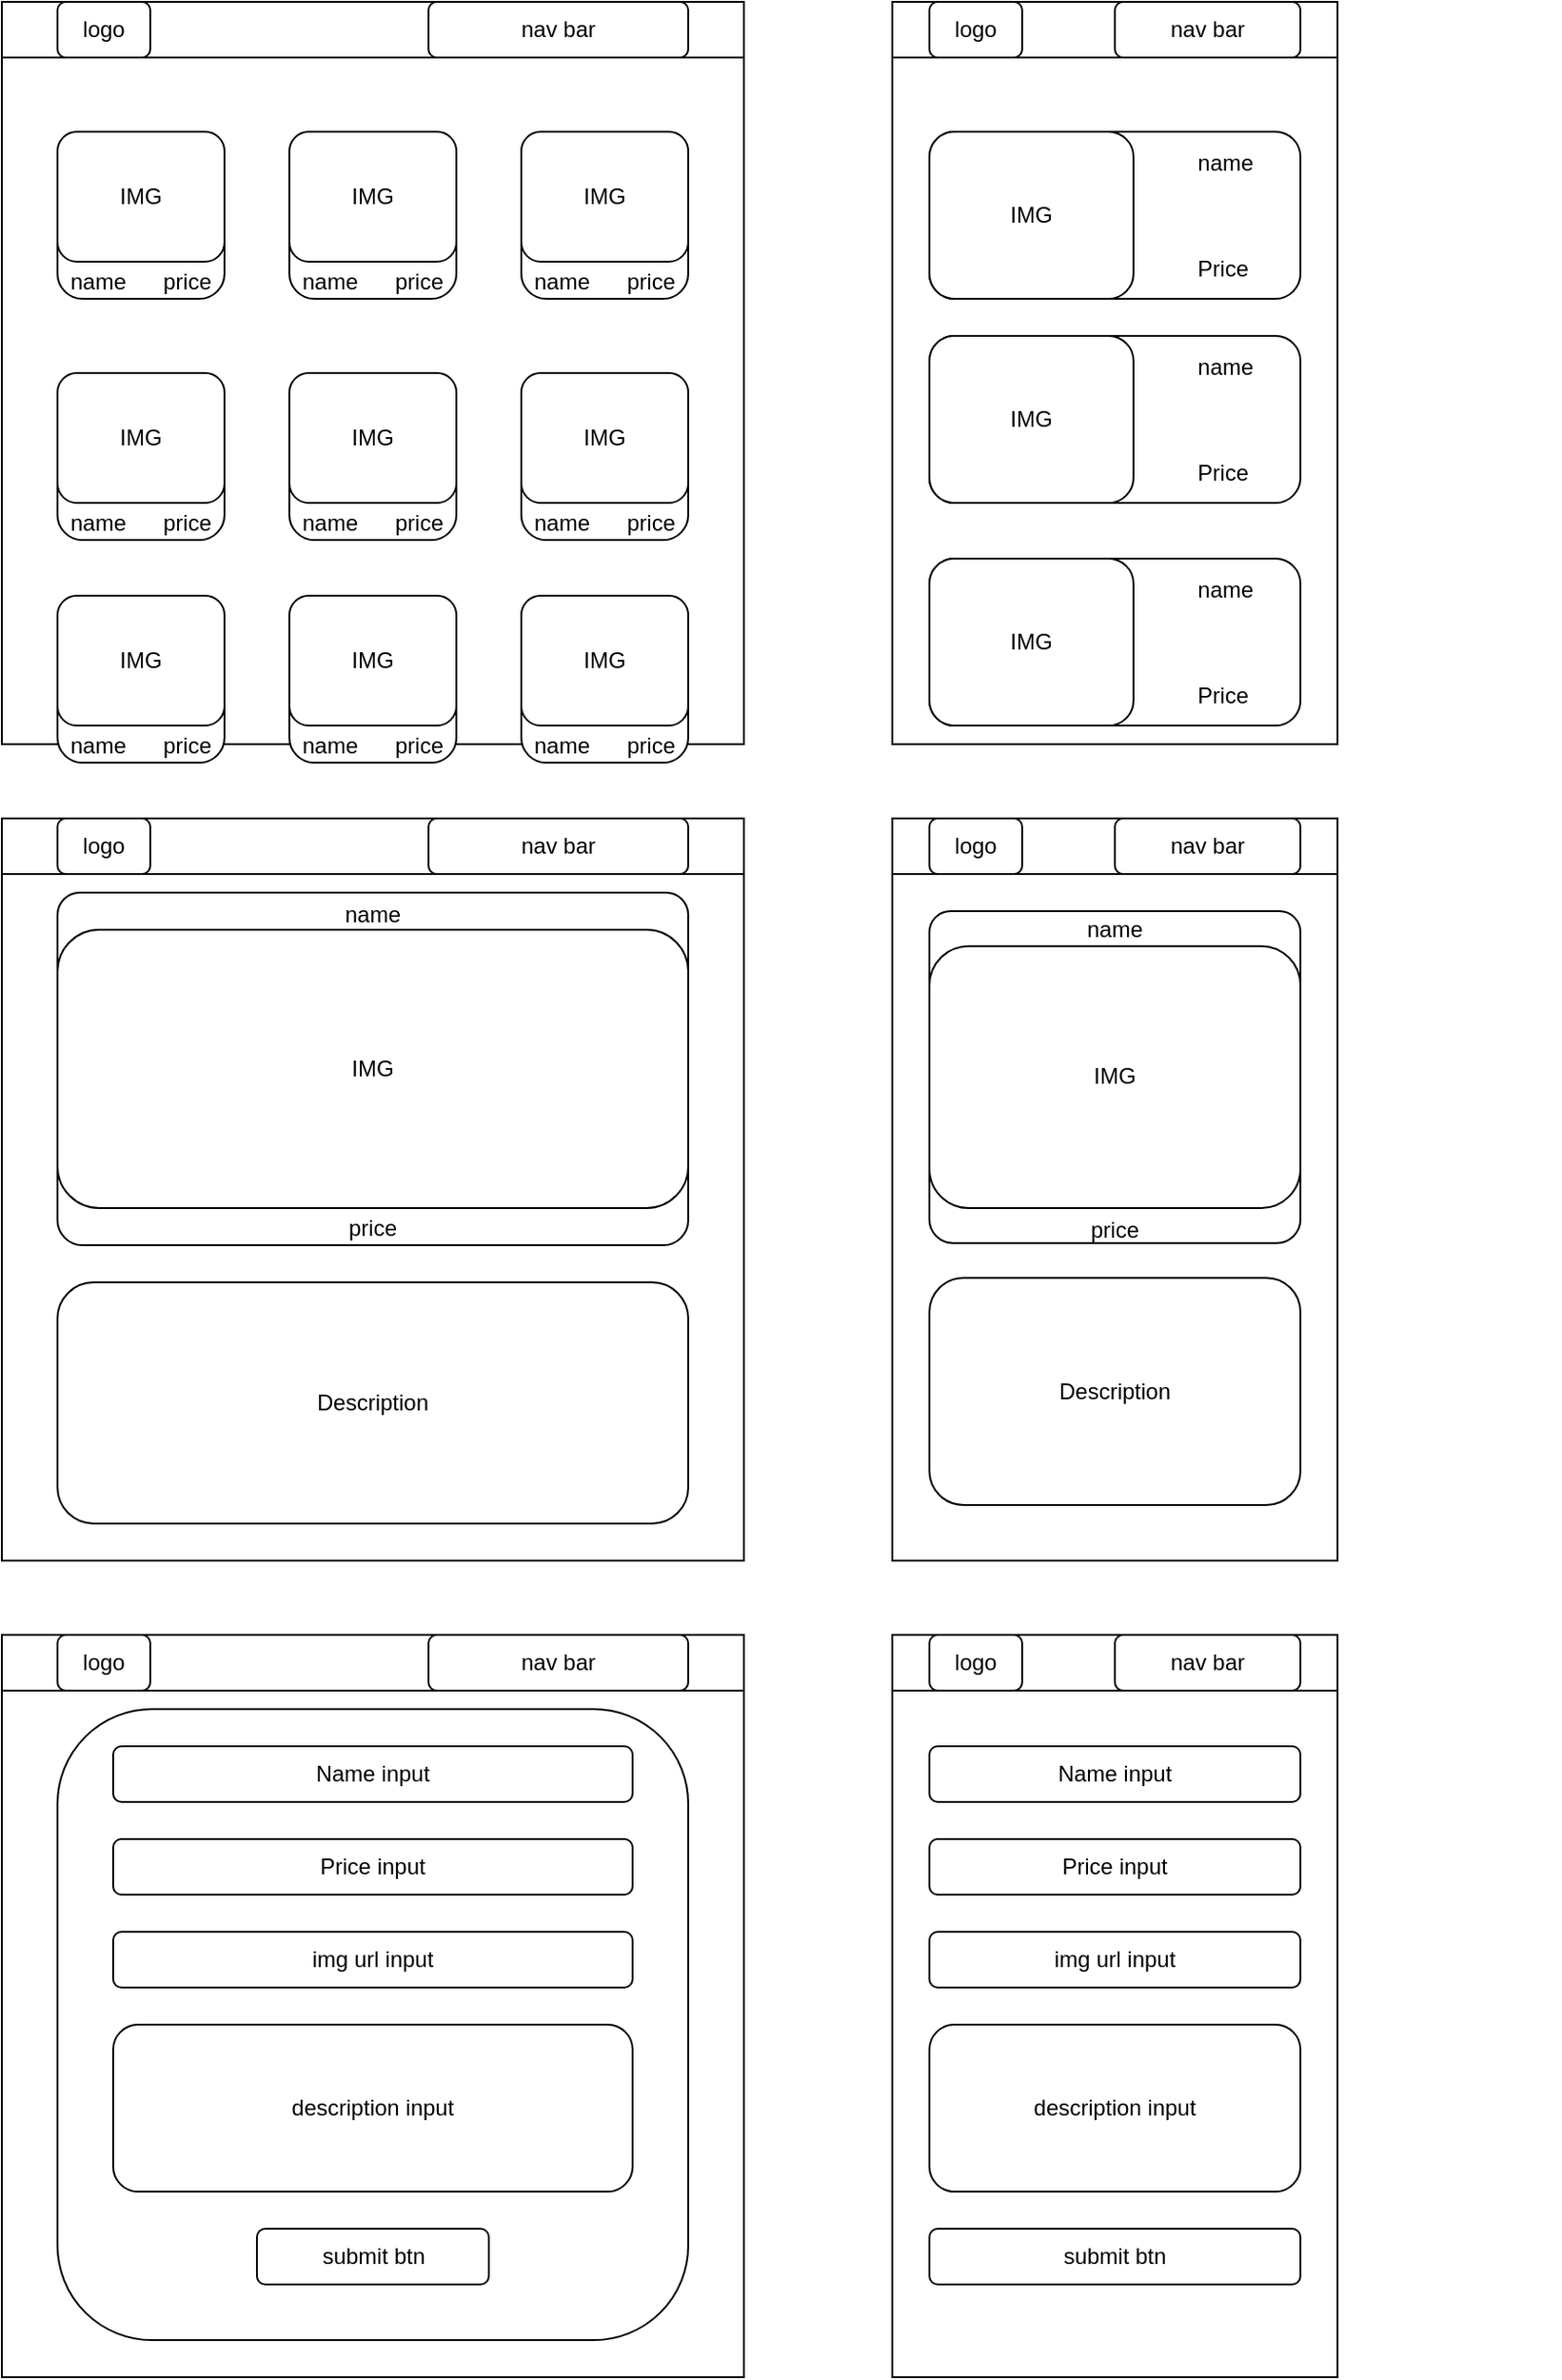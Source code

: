 <mxfile version="21.6.8" type="device">
  <diagram name="Page-1" id="CyPVnvPRY1ce255v69Bb">
    <mxGraphModel dx="1024" dy="650" grid="1" gridSize="10" guides="1" tooltips="1" connect="1" arrows="1" fold="1" page="1" pageScale="1" pageWidth="850" pageHeight="1100" math="0" shadow="0">
      <root>
        <mxCell id="0" />
        <mxCell id="1" parent="0" />
        <mxCell id="0trJhuwfx5v3oOROFD5g-60" value="" style="group" vertex="1" connectable="0" parent="1">
          <mxGeometry x="520" y="40" width="240" height="400" as="geometry" />
        </mxCell>
        <mxCell id="0trJhuwfx5v3oOROFD5g-4" value="" style="rounded=0;whiteSpace=wrap;html=1;" vertex="1" parent="0trJhuwfx5v3oOROFD5g-60">
          <mxGeometry width="240" height="400" as="geometry" />
        </mxCell>
        <mxCell id="0trJhuwfx5v3oOROFD5g-9" value="" style="rounded=0;whiteSpace=wrap;html=1;" vertex="1" parent="0trJhuwfx5v3oOROFD5g-60">
          <mxGeometry width="240" height="30" as="geometry" />
        </mxCell>
        <mxCell id="0trJhuwfx5v3oOROFD5g-56" value="logo" style="rounded=1;whiteSpace=wrap;html=1;" vertex="1" parent="0trJhuwfx5v3oOROFD5g-60">
          <mxGeometry x="20" width="50" height="30" as="geometry" />
        </mxCell>
        <mxCell id="0trJhuwfx5v3oOROFD5g-57" value="nav bar" style="rounded=1;whiteSpace=wrap;html=1;" vertex="1" parent="0trJhuwfx5v3oOROFD5g-60">
          <mxGeometry x="120" width="100" height="30" as="geometry" />
        </mxCell>
        <mxCell id="0trJhuwfx5v3oOROFD5g-59" value="" style="group" vertex="1" connectable="0" parent="1">
          <mxGeometry x="40" y="40" width="400" height="400" as="geometry" />
        </mxCell>
        <mxCell id="0trJhuwfx5v3oOROFD5g-2" value="" style="whiteSpace=wrap;html=1;aspect=fixed;" vertex="1" parent="0trJhuwfx5v3oOROFD5g-59">
          <mxGeometry width="400" height="400" as="geometry" />
        </mxCell>
        <mxCell id="0trJhuwfx5v3oOROFD5g-6" value="" style="rounded=0;whiteSpace=wrap;html=1;" vertex="1" parent="0trJhuwfx5v3oOROFD5g-59">
          <mxGeometry width="400" height="30" as="geometry" />
        </mxCell>
        <mxCell id="0trJhuwfx5v3oOROFD5g-54" value="logo" style="rounded=1;whiteSpace=wrap;html=1;" vertex="1" parent="0trJhuwfx5v3oOROFD5g-59">
          <mxGeometry x="30" width="50" height="30" as="geometry" />
        </mxCell>
        <mxCell id="0trJhuwfx5v3oOROFD5g-55" value="nav bar" style="rounded=1;whiteSpace=wrap;html=1;" vertex="1" parent="0trJhuwfx5v3oOROFD5g-59">
          <mxGeometry x="230" width="140" height="30" as="geometry" />
        </mxCell>
        <mxCell id="0trJhuwfx5v3oOROFD5g-21" value="" style="group" vertex="1" connectable="0" parent="1">
          <mxGeometry x="70" y="110" width="90" height="90" as="geometry" />
        </mxCell>
        <mxCell id="0trJhuwfx5v3oOROFD5g-10" value="&lt;br&gt;&lt;br&gt;&lt;br&gt;&lt;br&gt;&lt;br&gt;name&amp;nbsp; &amp;nbsp; &amp;nbsp; price" style="rounded=1;whiteSpace=wrap;html=1;" vertex="1" parent="0trJhuwfx5v3oOROFD5g-21">
          <mxGeometry width="90" height="90" as="geometry" />
        </mxCell>
        <mxCell id="0trJhuwfx5v3oOROFD5g-20" value="IMG" style="rounded=1;whiteSpace=wrap;html=1;" vertex="1" parent="0trJhuwfx5v3oOROFD5g-21">
          <mxGeometry width="90" height="70" as="geometry" />
        </mxCell>
        <mxCell id="0trJhuwfx5v3oOROFD5g-22" value="" style="group" vertex="1" connectable="0" parent="1">
          <mxGeometry x="195" y="110" width="90" height="90" as="geometry" />
        </mxCell>
        <mxCell id="0trJhuwfx5v3oOROFD5g-23" value="&lt;br&gt;&lt;br&gt;&lt;br&gt;&lt;br&gt;&lt;br&gt;name&amp;nbsp; &amp;nbsp; &amp;nbsp; price" style="rounded=1;whiteSpace=wrap;html=1;" vertex="1" parent="0trJhuwfx5v3oOROFD5g-22">
          <mxGeometry width="90" height="90" as="geometry" />
        </mxCell>
        <mxCell id="0trJhuwfx5v3oOROFD5g-24" value="IMG" style="rounded=1;whiteSpace=wrap;html=1;" vertex="1" parent="0trJhuwfx5v3oOROFD5g-22">
          <mxGeometry width="90" height="70" as="geometry" />
        </mxCell>
        <mxCell id="0trJhuwfx5v3oOROFD5g-25" value="" style="group" vertex="1" connectable="0" parent="1">
          <mxGeometry x="320" y="110" width="90" height="90" as="geometry" />
        </mxCell>
        <mxCell id="0trJhuwfx5v3oOROFD5g-26" value="&lt;br&gt;&lt;br&gt;&lt;br&gt;&lt;br&gt;&lt;br&gt;name&amp;nbsp; &amp;nbsp; &amp;nbsp; price" style="rounded=1;whiteSpace=wrap;html=1;" vertex="1" parent="0trJhuwfx5v3oOROFD5g-25">
          <mxGeometry width="90" height="90" as="geometry" />
        </mxCell>
        <mxCell id="0trJhuwfx5v3oOROFD5g-27" value="IMG" style="rounded=1;whiteSpace=wrap;html=1;" vertex="1" parent="0trJhuwfx5v3oOROFD5g-25">
          <mxGeometry width="90" height="70" as="geometry" />
        </mxCell>
        <mxCell id="0trJhuwfx5v3oOROFD5g-28" value="" style="group" vertex="1" connectable="0" parent="1">
          <mxGeometry x="70" y="240" width="90" height="90" as="geometry" />
        </mxCell>
        <mxCell id="0trJhuwfx5v3oOROFD5g-29" value="&lt;br&gt;&lt;br&gt;&lt;br&gt;&lt;br&gt;&lt;br&gt;name&amp;nbsp; &amp;nbsp; &amp;nbsp; price" style="rounded=1;whiteSpace=wrap;html=1;" vertex="1" parent="0trJhuwfx5v3oOROFD5g-28">
          <mxGeometry width="90" height="90" as="geometry" />
        </mxCell>
        <mxCell id="0trJhuwfx5v3oOROFD5g-30" value="IMG" style="rounded=1;whiteSpace=wrap;html=1;" vertex="1" parent="0trJhuwfx5v3oOROFD5g-28">
          <mxGeometry width="90" height="70" as="geometry" />
        </mxCell>
        <mxCell id="0trJhuwfx5v3oOROFD5g-31" value="" style="group" vertex="1" connectable="0" parent="1">
          <mxGeometry x="195" y="240" width="90" height="90" as="geometry" />
        </mxCell>
        <mxCell id="0trJhuwfx5v3oOROFD5g-32" value="&lt;br&gt;&lt;br&gt;&lt;br&gt;&lt;br&gt;&lt;br&gt;name&amp;nbsp; &amp;nbsp; &amp;nbsp; price" style="rounded=1;whiteSpace=wrap;html=1;" vertex="1" parent="0trJhuwfx5v3oOROFD5g-31">
          <mxGeometry width="90" height="90" as="geometry" />
        </mxCell>
        <mxCell id="0trJhuwfx5v3oOROFD5g-33" value="IMG" style="rounded=1;whiteSpace=wrap;html=1;" vertex="1" parent="0trJhuwfx5v3oOROFD5g-31">
          <mxGeometry width="90" height="70" as="geometry" />
        </mxCell>
        <mxCell id="0trJhuwfx5v3oOROFD5g-34" value="" style="group" vertex="1" connectable="0" parent="1">
          <mxGeometry x="320" y="240" width="90" height="90" as="geometry" />
        </mxCell>
        <mxCell id="0trJhuwfx5v3oOROFD5g-35" value="&lt;br&gt;&lt;br&gt;&lt;br&gt;&lt;br&gt;&lt;br&gt;name&amp;nbsp; &amp;nbsp; &amp;nbsp; price" style="rounded=1;whiteSpace=wrap;html=1;" vertex="1" parent="0trJhuwfx5v3oOROFD5g-34">
          <mxGeometry width="90" height="90" as="geometry" />
        </mxCell>
        <mxCell id="0trJhuwfx5v3oOROFD5g-36" value="IMG" style="rounded=1;whiteSpace=wrap;html=1;" vertex="1" parent="0trJhuwfx5v3oOROFD5g-34">
          <mxGeometry width="90" height="70" as="geometry" />
        </mxCell>
        <mxCell id="0trJhuwfx5v3oOROFD5g-40" value="" style="group" vertex="1" connectable="0" parent="1">
          <mxGeometry x="195" y="360" width="90" height="90" as="geometry" />
        </mxCell>
        <mxCell id="0trJhuwfx5v3oOROFD5g-41" value="&lt;br&gt;&lt;br&gt;&lt;br&gt;&lt;br&gt;&lt;br&gt;name&amp;nbsp; &amp;nbsp; &amp;nbsp; price" style="rounded=1;whiteSpace=wrap;html=1;" vertex="1" parent="0trJhuwfx5v3oOROFD5g-40">
          <mxGeometry width="90" height="90" as="geometry" />
        </mxCell>
        <mxCell id="0trJhuwfx5v3oOROFD5g-42" value="IMG" style="rounded=1;whiteSpace=wrap;html=1;" vertex="1" parent="0trJhuwfx5v3oOROFD5g-40">
          <mxGeometry width="90" height="70" as="geometry" />
        </mxCell>
        <mxCell id="0trJhuwfx5v3oOROFD5g-43" value="" style="group" vertex="1" connectable="0" parent="1">
          <mxGeometry x="320" y="360" width="90" height="90" as="geometry" />
        </mxCell>
        <mxCell id="0trJhuwfx5v3oOROFD5g-44" value="&lt;br&gt;&lt;br&gt;&lt;br&gt;&lt;br&gt;&lt;br&gt;name&amp;nbsp; &amp;nbsp; &amp;nbsp; price" style="rounded=1;whiteSpace=wrap;html=1;" vertex="1" parent="0trJhuwfx5v3oOROFD5g-43">
          <mxGeometry width="90" height="90" as="geometry" />
        </mxCell>
        <mxCell id="0trJhuwfx5v3oOROFD5g-45" value="IMG" style="rounded=1;whiteSpace=wrap;html=1;" vertex="1" parent="0trJhuwfx5v3oOROFD5g-43">
          <mxGeometry width="90" height="70" as="geometry" />
        </mxCell>
        <mxCell id="0trJhuwfx5v3oOROFD5g-37" value="" style="group" vertex="1" connectable="0" parent="1">
          <mxGeometry x="70" y="360" width="90" height="90" as="geometry" />
        </mxCell>
        <mxCell id="0trJhuwfx5v3oOROFD5g-38" value="&lt;br&gt;&lt;br&gt;&lt;br&gt;&lt;br&gt;&lt;br&gt;name&amp;nbsp; &amp;nbsp; &amp;nbsp; price" style="rounded=1;whiteSpace=wrap;html=1;" vertex="1" parent="0trJhuwfx5v3oOROFD5g-37">
          <mxGeometry width="90" height="90" as="geometry" />
        </mxCell>
        <mxCell id="0trJhuwfx5v3oOROFD5g-39" value="IMG" style="rounded=1;whiteSpace=wrap;html=1;" vertex="1" parent="0trJhuwfx5v3oOROFD5g-37">
          <mxGeometry width="90" height="70" as="geometry" />
        </mxCell>
        <mxCell id="0trJhuwfx5v3oOROFD5g-47" value="" style="group" vertex="1" connectable="0" parent="1">
          <mxGeometry x="540" y="110" width="200" height="90" as="geometry" />
        </mxCell>
        <mxCell id="0trJhuwfx5v3oOROFD5g-19" value="name&lt;span style=&quot;white-space: pre;&quot;&gt;&#x9;&lt;/span&gt;&lt;br&gt;&lt;br&gt;&lt;br&gt;&lt;br&gt;Price&lt;span style=&quot;white-space: pre;&quot;&gt;&#x9;&lt;/span&gt;" style="rounded=1;whiteSpace=wrap;html=1;align=right;" vertex="1" parent="0trJhuwfx5v3oOROFD5g-47">
          <mxGeometry width="200" height="90" as="geometry" />
        </mxCell>
        <mxCell id="0trJhuwfx5v3oOROFD5g-46" value="IMG" style="rounded=1;whiteSpace=wrap;html=1;" vertex="1" parent="0trJhuwfx5v3oOROFD5g-47">
          <mxGeometry width="110" height="90" as="geometry" />
        </mxCell>
        <mxCell id="0trJhuwfx5v3oOROFD5g-48" value="" style="group" vertex="1" connectable="0" parent="1">
          <mxGeometry x="540" y="220" width="200" height="90" as="geometry" />
        </mxCell>
        <mxCell id="0trJhuwfx5v3oOROFD5g-49" value="name&lt;span style=&quot;white-space: pre;&quot;&gt;&#x9;&lt;/span&gt;&lt;br&gt;&lt;br&gt;&lt;br&gt;&lt;br&gt;Price&lt;span style=&quot;white-space: pre;&quot;&gt;&#x9;&lt;/span&gt;" style="rounded=1;whiteSpace=wrap;html=1;align=right;" vertex="1" parent="0trJhuwfx5v3oOROFD5g-48">
          <mxGeometry width="200" height="90" as="geometry" />
        </mxCell>
        <mxCell id="0trJhuwfx5v3oOROFD5g-50" value="IMG" style="rounded=1;whiteSpace=wrap;html=1;" vertex="1" parent="0trJhuwfx5v3oOROFD5g-48">
          <mxGeometry width="110" height="90" as="geometry" />
        </mxCell>
        <mxCell id="0trJhuwfx5v3oOROFD5g-51" value="" style="group" vertex="1" connectable="0" parent="1">
          <mxGeometry x="540" y="340" width="200" height="90" as="geometry" />
        </mxCell>
        <mxCell id="0trJhuwfx5v3oOROFD5g-52" value="name&lt;span style=&quot;white-space: pre;&quot;&gt;&#x9;&lt;/span&gt;&lt;br&gt;&lt;br&gt;&lt;br&gt;&lt;br&gt;Price&lt;span style=&quot;white-space: pre;&quot;&gt;&#x9;&lt;/span&gt;" style="rounded=1;whiteSpace=wrap;html=1;align=right;" vertex="1" parent="0trJhuwfx5v3oOROFD5g-51">
          <mxGeometry width="200" height="90" as="geometry" />
        </mxCell>
        <mxCell id="0trJhuwfx5v3oOROFD5g-53" value="IMG" style="rounded=1;whiteSpace=wrap;html=1;" vertex="1" parent="0trJhuwfx5v3oOROFD5g-51">
          <mxGeometry width="110" height="90" as="geometry" />
        </mxCell>
        <mxCell id="0trJhuwfx5v3oOROFD5g-61" value="" style="group" vertex="1" connectable="0" parent="1">
          <mxGeometry x="40" y="480" width="400" height="400" as="geometry" />
        </mxCell>
        <mxCell id="0trJhuwfx5v3oOROFD5g-62" value="" style="whiteSpace=wrap;html=1;aspect=fixed;" vertex="1" parent="0trJhuwfx5v3oOROFD5g-61">
          <mxGeometry width="400" height="400" as="geometry" />
        </mxCell>
        <mxCell id="0trJhuwfx5v3oOROFD5g-63" value="" style="rounded=0;whiteSpace=wrap;html=1;" vertex="1" parent="0trJhuwfx5v3oOROFD5g-61">
          <mxGeometry width="400" height="30" as="geometry" />
        </mxCell>
        <mxCell id="0trJhuwfx5v3oOROFD5g-64" value="logo" style="rounded=1;whiteSpace=wrap;html=1;" vertex="1" parent="0trJhuwfx5v3oOROFD5g-61">
          <mxGeometry x="30" width="50" height="30" as="geometry" />
        </mxCell>
        <mxCell id="0trJhuwfx5v3oOROFD5g-65" value="nav bar" style="rounded=1;whiteSpace=wrap;html=1;" vertex="1" parent="0trJhuwfx5v3oOROFD5g-61">
          <mxGeometry x="230" width="140" height="30" as="geometry" />
        </mxCell>
        <mxCell id="0trJhuwfx5v3oOROFD5g-86" value="" style="group" vertex="1" connectable="0" parent="0trJhuwfx5v3oOROFD5g-61">
          <mxGeometry x="30" y="40" width="340" height="340" as="geometry" />
        </mxCell>
        <mxCell id="0trJhuwfx5v3oOROFD5g-84" value="&lt;br&gt;&lt;br&gt;&lt;br&gt;&lt;br&gt;&lt;br&gt;price" style="rounded=1;whiteSpace=wrap;html=1;" vertex="1" parent="0trJhuwfx5v3oOROFD5g-86">
          <mxGeometry y="100" width="340" height="90" as="geometry" />
        </mxCell>
        <mxCell id="0trJhuwfx5v3oOROFD5g-73" value="name&lt;br&gt;&lt;br&gt;&lt;br&gt;&lt;br&gt;&lt;br&gt;" style="rounded=1;whiteSpace=wrap;html=1;" vertex="1" parent="0trJhuwfx5v3oOROFD5g-86">
          <mxGeometry width="340" height="80" as="geometry" />
        </mxCell>
        <mxCell id="0trJhuwfx5v3oOROFD5g-71" value="IMG" style="rounded=1;whiteSpace=wrap;html=1;" vertex="1" parent="0trJhuwfx5v3oOROFD5g-86">
          <mxGeometry y="20" width="340" height="150" as="geometry" />
        </mxCell>
        <mxCell id="0trJhuwfx5v3oOROFD5g-85" value="Description" style="rounded=1;whiteSpace=wrap;html=1;" vertex="1" parent="0trJhuwfx5v3oOROFD5g-86">
          <mxGeometry y="210" width="340" height="130" as="geometry" />
        </mxCell>
        <mxCell id="0trJhuwfx5v3oOROFD5g-66" value="" style="group" vertex="1" connectable="0" parent="1">
          <mxGeometry x="520" y="480" width="360" height="400" as="geometry" />
        </mxCell>
        <mxCell id="0trJhuwfx5v3oOROFD5g-67" value="" style="rounded=0;whiteSpace=wrap;html=1;" vertex="1" parent="0trJhuwfx5v3oOROFD5g-66">
          <mxGeometry width="240" height="400" as="geometry" />
        </mxCell>
        <mxCell id="0trJhuwfx5v3oOROFD5g-68" value="" style="rounded=0;whiteSpace=wrap;html=1;" vertex="1" parent="0trJhuwfx5v3oOROFD5g-66">
          <mxGeometry width="240" height="30" as="geometry" />
        </mxCell>
        <mxCell id="0trJhuwfx5v3oOROFD5g-69" value="logo" style="rounded=1;whiteSpace=wrap;html=1;" vertex="1" parent="0trJhuwfx5v3oOROFD5g-66">
          <mxGeometry x="20" width="50" height="30" as="geometry" />
        </mxCell>
        <mxCell id="0trJhuwfx5v3oOROFD5g-70" value="nav bar" style="rounded=1;whiteSpace=wrap;html=1;" vertex="1" parent="0trJhuwfx5v3oOROFD5g-66">
          <mxGeometry x="120" width="100" height="30" as="geometry" />
        </mxCell>
        <mxCell id="0trJhuwfx5v3oOROFD5g-87" value="" style="group" vertex="1" connectable="0" parent="0trJhuwfx5v3oOROFD5g-66">
          <mxGeometry x="20" y="50" width="200" height="320" as="geometry" />
        </mxCell>
        <mxCell id="0trJhuwfx5v3oOROFD5g-88" value="&lt;br&gt;&lt;br&gt;&lt;br&gt;&lt;br&gt;&lt;br&gt;price" style="rounded=1;whiteSpace=wrap;html=1;" vertex="1" parent="0trJhuwfx5v3oOROFD5g-87">
          <mxGeometry y="94.118" width="200" height="84.706" as="geometry" />
        </mxCell>
        <mxCell id="0trJhuwfx5v3oOROFD5g-89" value="name&lt;br&gt;&lt;br&gt;&lt;br&gt;&lt;br&gt;&lt;br&gt;" style="rounded=1;whiteSpace=wrap;html=1;" vertex="1" parent="0trJhuwfx5v3oOROFD5g-87">
          <mxGeometry width="200" height="75.294" as="geometry" />
        </mxCell>
        <mxCell id="0trJhuwfx5v3oOROFD5g-90" value="IMG" style="rounded=1;whiteSpace=wrap;html=1;" vertex="1" parent="0trJhuwfx5v3oOROFD5g-87">
          <mxGeometry y="18.824" width="200" height="141.176" as="geometry" />
        </mxCell>
        <mxCell id="0trJhuwfx5v3oOROFD5g-91" value="Description" style="rounded=1;whiteSpace=wrap;html=1;" vertex="1" parent="0trJhuwfx5v3oOROFD5g-87">
          <mxGeometry y="197.647" width="200" height="122.353" as="geometry" />
        </mxCell>
        <mxCell id="0trJhuwfx5v3oOROFD5g-102" value="" style="group" vertex="1" connectable="0" parent="1">
          <mxGeometry x="40" y="920" width="400" height="400" as="geometry" />
        </mxCell>
        <mxCell id="0trJhuwfx5v3oOROFD5g-103" value="" style="whiteSpace=wrap;html=1;aspect=fixed;" vertex="1" parent="0trJhuwfx5v3oOROFD5g-102">
          <mxGeometry width="400" height="400" as="geometry" />
        </mxCell>
        <mxCell id="0trJhuwfx5v3oOROFD5g-104" value="" style="rounded=0;whiteSpace=wrap;html=1;" vertex="1" parent="0trJhuwfx5v3oOROFD5g-102">
          <mxGeometry width="400" height="30" as="geometry" />
        </mxCell>
        <mxCell id="0trJhuwfx5v3oOROFD5g-105" value="logo" style="rounded=1;whiteSpace=wrap;html=1;" vertex="1" parent="0trJhuwfx5v3oOROFD5g-102">
          <mxGeometry x="30" width="50" height="30" as="geometry" />
        </mxCell>
        <mxCell id="0trJhuwfx5v3oOROFD5g-106" value="nav bar" style="rounded=1;whiteSpace=wrap;html=1;" vertex="1" parent="0trJhuwfx5v3oOROFD5g-102">
          <mxGeometry x="230" width="140" height="30" as="geometry" />
        </mxCell>
        <mxCell id="0trJhuwfx5v3oOROFD5g-119" value="" style="group" vertex="1" connectable="0" parent="0trJhuwfx5v3oOROFD5g-102">
          <mxGeometry x="30" y="40" width="340" height="340" as="geometry" />
        </mxCell>
        <mxCell id="0trJhuwfx5v3oOROFD5g-117" value="" style="rounded=1;whiteSpace=wrap;html=1;" vertex="1" parent="0trJhuwfx5v3oOROFD5g-119">
          <mxGeometry width="340" height="340" as="geometry" />
        </mxCell>
        <mxCell id="0trJhuwfx5v3oOROFD5g-112" value="Name input" style="rounded=1;whiteSpace=wrap;html=1;" vertex="1" parent="0trJhuwfx5v3oOROFD5g-119">
          <mxGeometry x="30" y="20" width="280" height="30" as="geometry" />
        </mxCell>
        <mxCell id="0trJhuwfx5v3oOROFD5g-114" value="Price input" style="rounded=1;whiteSpace=wrap;html=1;" vertex="1" parent="0trJhuwfx5v3oOROFD5g-119">
          <mxGeometry x="30" y="70" width="280" height="30" as="geometry" />
        </mxCell>
        <mxCell id="0trJhuwfx5v3oOROFD5g-115" value="img url input" style="rounded=1;whiteSpace=wrap;html=1;" vertex="1" parent="0trJhuwfx5v3oOROFD5g-119">
          <mxGeometry x="30" y="120" width="280" height="30" as="geometry" />
        </mxCell>
        <mxCell id="0trJhuwfx5v3oOROFD5g-116" value="description input" style="rounded=1;whiteSpace=wrap;html=1;" vertex="1" parent="0trJhuwfx5v3oOROFD5g-119">
          <mxGeometry x="30" y="170" width="280" height="90" as="geometry" />
        </mxCell>
        <mxCell id="0trJhuwfx5v3oOROFD5g-118" value="submit btn" style="rounded=1;whiteSpace=wrap;html=1;" vertex="1" parent="0trJhuwfx5v3oOROFD5g-119">
          <mxGeometry x="107.5" y="280" width="125" height="30" as="geometry" />
        </mxCell>
        <mxCell id="0trJhuwfx5v3oOROFD5g-107" value="" style="group" vertex="1" connectable="0" parent="1">
          <mxGeometry x="520" y="920" width="240" height="400" as="geometry" />
        </mxCell>
        <mxCell id="0trJhuwfx5v3oOROFD5g-108" value="" style="rounded=0;whiteSpace=wrap;html=1;" vertex="1" parent="0trJhuwfx5v3oOROFD5g-107">
          <mxGeometry width="240" height="400" as="geometry" />
        </mxCell>
        <mxCell id="0trJhuwfx5v3oOROFD5g-109" value="" style="rounded=0;whiteSpace=wrap;html=1;" vertex="1" parent="0trJhuwfx5v3oOROFD5g-107">
          <mxGeometry width="240" height="30" as="geometry" />
        </mxCell>
        <mxCell id="0trJhuwfx5v3oOROFD5g-110" value="logo" style="rounded=1;whiteSpace=wrap;html=1;" vertex="1" parent="0trJhuwfx5v3oOROFD5g-107">
          <mxGeometry x="20" width="50" height="30" as="geometry" />
        </mxCell>
        <mxCell id="0trJhuwfx5v3oOROFD5g-111" value="nav bar" style="rounded=1;whiteSpace=wrap;html=1;" vertex="1" parent="0trJhuwfx5v3oOROFD5g-107">
          <mxGeometry x="120" width="100" height="30" as="geometry" />
        </mxCell>
        <mxCell id="0trJhuwfx5v3oOROFD5g-120" value="" style="group" vertex="1" connectable="0" parent="1">
          <mxGeometry x="530" y="960" width="220" height="340" as="geometry" />
        </mxCell>
        <mxCell id="0trJhuwfx5v3oOROFD5g-122" value="Name input" style="rounded=1;whiteSpace=wrap;html=1;" vertex="1" parent="0trJhuwfx5v3oOROFD5g-120">
          <mxGeometry x="10" y="20" width="200" height="30" as="geometry" />
        </mxCell>
        <mxCell id="0trJhuwfx5v3oOROFD5g-123" value="Price input" style="rounded=1;whiteSpace=wrap;html=1;" vertex="1" parent="0trJhuwfx5v3oOROFD5g-120">
          <mxGeometry x="10" y="70" width="200" height="30" as="geometry" />
        </mxCell>
        <mxCell id="0trJhuwfx5v3oOROFD5g-124" value="img url input" style="rounded=1;whiteSpace=wrap;html=1;" vertex="1" parent="0trJhuwfx5v3oOROFD5g-120">
          <mxGeometry x="10" y="120" width="200" height="30" as="geometry" />
        </mxCell>
        <mxCell id="0trJhuwfx5v3oOROFD5g-125" value="description input" style="rounded=1;whiteSpace=wrap;html=1;" vertex="1" parent="0trJhuwfx5v3oOROFD5g-120">
          <mxGeometry x="10" y="170" width="200" height="90" as="geometry" />
        </mxCell>
        <mxCell id="0trJhuwfx5v3oOROFD5g-126" value="submit btn" style="rounded=1;whiteSpace=wrap;html=1;" vertex="1" parent="0trJhuwfx5v3oOROFD5g-120">
          <mxGeometry x="10" y="280" width="200" height="30" as="geometry" />
        </mxCell>
      </root>
    </mxGraphModel>
  </diagram>
</mxfile>

